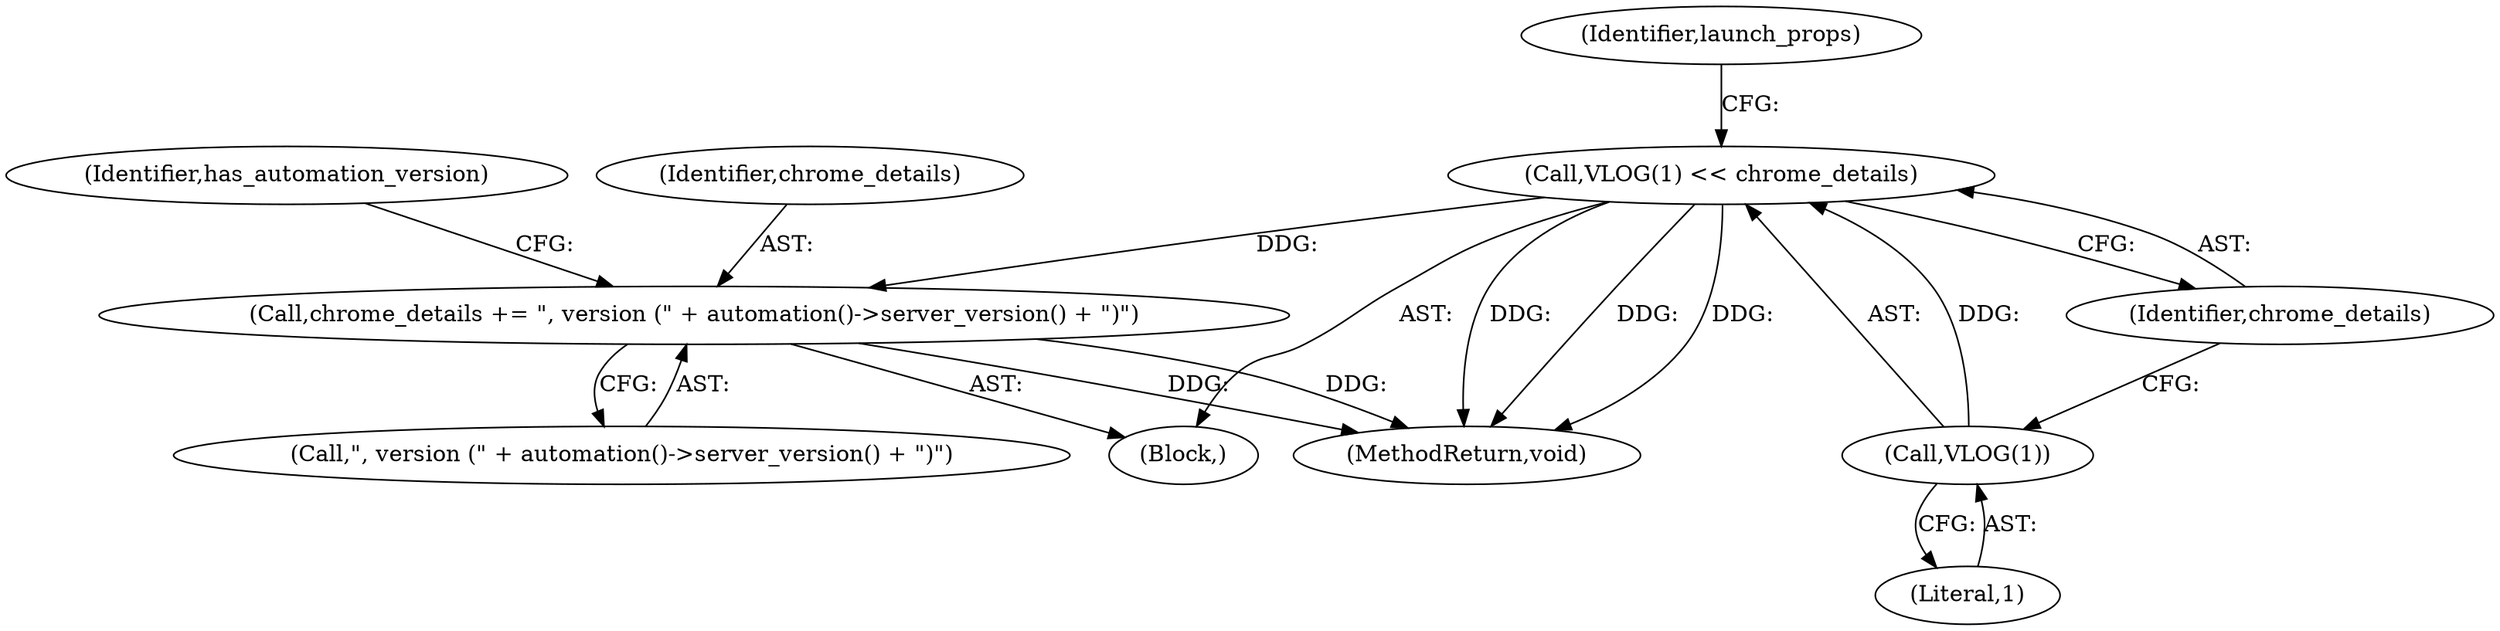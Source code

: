 digraph "1_Chrome_4ab22cfc619ee8ff17a8c50e289ec3b30731ceba_0@del" {
"1000148" [label="(Call,VLOG(1) << chrome_details)"];
"1000149" [label="(Call,VLOG(1))"];
"1000188" [label="(Call,chrome_details += \", version (\" + automation()->server_version() + \")\")"];
"1000188" [label="(Call,chrome_details += \", version (\" + automation()->server_version() + \")\")"];
"1000190" [label="(Call,\", version (\" + automation()->server_version() + \")\")"];
"1000196" [label="(Identifier,has_automation_version)"];
"1000148" [label="(Call,VLOG(1) << chrome_details)"];
"1000108" [label="(Block,)"];
"1000149" [label="(Call,VLOG(1))"];
"1000150" [label="(Literal,1)"];
"1000229" [label="(MethodReturn,void)"];
"1000189" [label="(Identifier,chrome_details)"];
"1000155" [label="(Identifier,launch_props)"];
"1000151" [label="(Identifier,chrome_details)"];
"1000148" -> "1000108"  [label="AST: "];
"1000148" -> "1000151"  [label="CFG: "];
"1000149" -> "1000148"  [label="AST: "];
"1000151" -> "1000148"  [label="AST: "];
"1000155" -> "1000148"  [label="CFG: "];
"1000148" -> "1000229"  [label="DDG: "];
"1000148" -> "1000229"  [label="DDG: "];
"1000148" -> "1000229"  [label="DDG: "];
"1000149" -> "1000148"  [label="DDG: "];
"1000148" -> "1000188"  [label="DDG: "];
"1000149" -> "1000150"  [label="CFG: "];
"1000150" -> "1000149"  [label="AST: "];
"1000151" -> "1000149"  [label="CFG: "];
"1000188" -> "1000108"  [label="AST: "];
"1000188" -> "1000190"  [label="CFG: "];
"1000189" -> "1000188"  [label="AST: "];
"1000190" -> "1000188"  [label="AST: "];
"1000196" -> "1000188"  [label="CFG: "];
"1000188" -> "1000229"  [label="DDG: "];
"1000188" -> "1000229"  [label="DDG: "];
}
